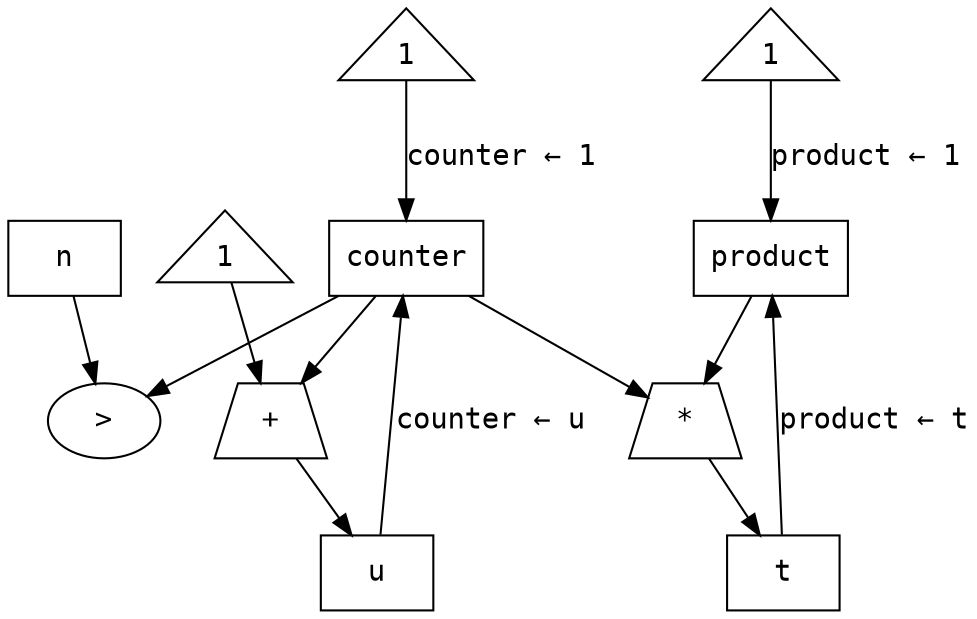 #!/usr/bin/env dot
digraph data_paths {
        edge[fontname=monospace]
        node[fontname=monospace]
        {
                node[shape=box]
                product
                counter
                t
                u
                n
        }
        {
                node[shape=ellipse]
                greater_than[label=">"]
        }
        {
                node[shape=trapezium]
                times[label="*"]
                plus[label="+"]
        }
        {
                node[shape=triangle]
                product_1[label=1]
                counter_1[label=1]
                plus_1[label=1]
        }
        product_1 -> product[label="product &larr; 1"]
        counter_1 -> counter[label="counter &larr; 1"]
        counter -> greater_than
        n -> greater_than
        counter -> times
        product -> times
        times -> t
        t -> product[label="product &larr; t"]
        counter -> plus
        plus_1 -> plus
        plus -> u
        u -> counter[label="counter &larr; u"]
}
